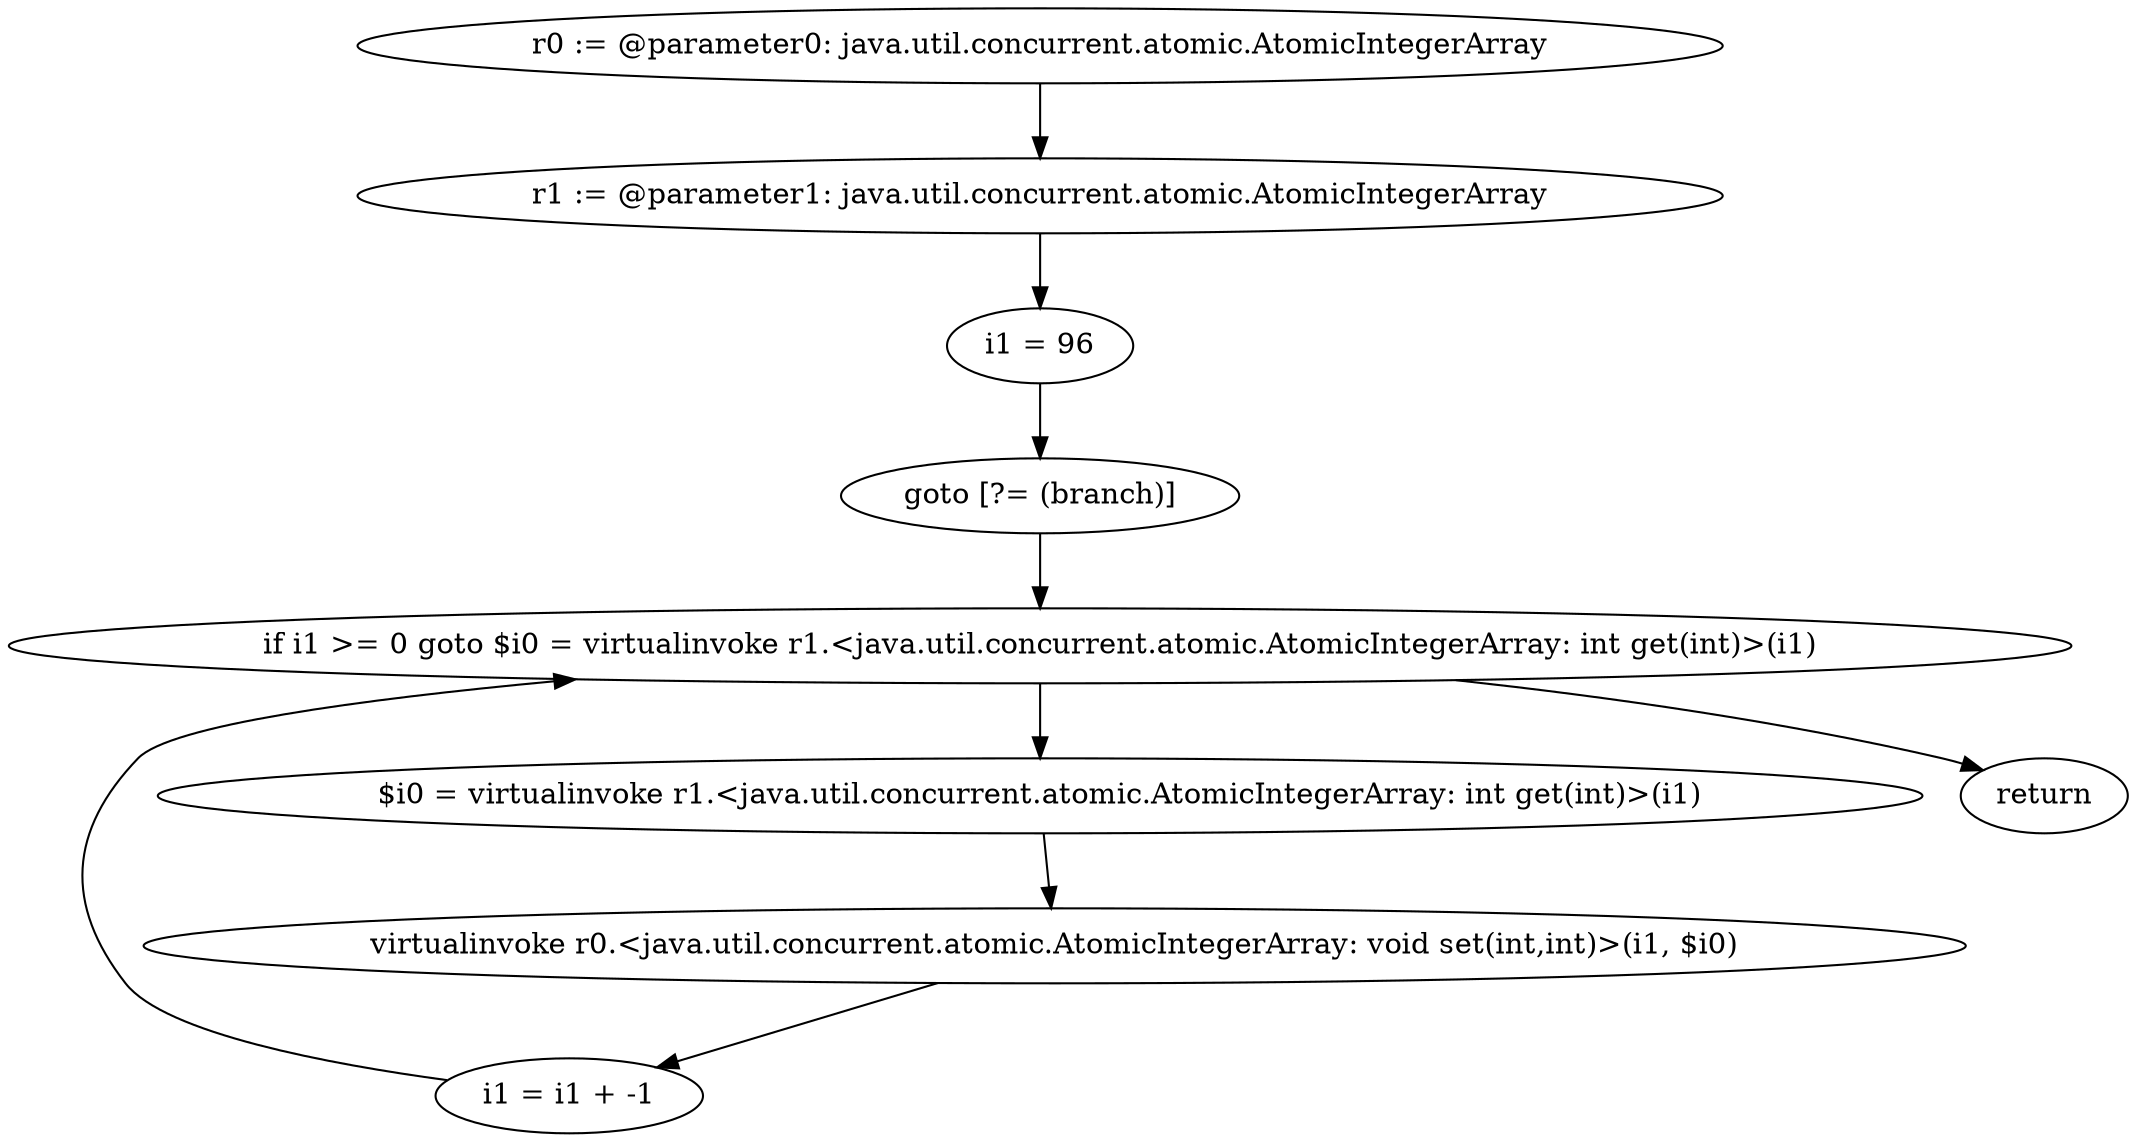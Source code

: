 digraph "unitGraph" {
    "r0 := @parameter0: java.util.concurrent.atomic.AtomicIntegerArray"
    "r1 := @parameter1: java.util.concurrent.atomic.AtomicIntegerArray"
    "i1 = 96"
    "goto [?= (branch)]"
    "$i0 = virtualinvoke r1.<java.util.concurrent.atomic.AtomicIntegerArray: int get(int)>(i1)"
    "virtualinvoke r0.<java.util.concurrent.atomic.AtomicIntegerArray: void set(int,int)>(i1, $i0)"
    "i1 = i1 + -1"
    "if i1 >= 0 goto $i0 = virtualinvoke r1.<java.util.concurrent.atomic.AtomicIntegerArray: int get(int)>(i1)"
    "return"
    "r0 := @parameter0: java.util.concurrent.atomic.AtomicIntegerArray"->"r1 := @parameter1: java.util.concurrent.atomic.AtomicIntegerArray";
    "r1 := @parameter1: java.util.concurrent.atomic.AtomicIntegerArray"->"i1 = 96";
    "i1 = 96"->"goto [?= (branch)]";
    "goto [?= (branch)]"->"if i1 >= 0 goto $i0 = virtualinvoke r1.<java.util.concurrent.atomic.AtomicIntegerArray: int get(int)>(i1)";
    "$i0 = virtualinvoke r1.<java.util.concurrent.atomic.AtomicIntegerArray: int get(int)>(i1)"->"virtualinvoke r0.<java.util.concurrent.atomic.AtomicIntegerArray: void set(int,int)>(i1, $i0)";
    "virtualinvoke r0.<java.util.concurrent.atomic.AtomicIntegerArray: void set(int,int)>(i1, $i0)"->"i1 = i1 + -1";
    "i1 = i1 + -1"->"if i1 >= 0 goto $i0 = virtualinvoke r1.<java.util.concurrent.atomic.AtomicIntegerArray: int get(int)>(i1)";
    "if i1 >= 0 goto $i0 = virtualinvoke r1.<java.util.concurrent.atomic.AtomicIntegerArray: int get(int)>(i1)"->"return";
    "if i1 >= 0 goto $i0 = virtualinvoke r1.<java.util.concurrent.atomic.AtomicIntegerArray: int get(int)>(i1)"->"$i0 = virtualinvoke r1.<java.util.concurrent.atomic.AtomicIntegerArray: int get(int)>(i1)";
}
